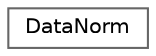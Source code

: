 digraph "Graphical Class Hierarchy"
{
 // LATEX_PDF_SIZE
  bgcolor="transparent";
  edge [fontname=Helvetica,fontsize=10,labelfontname=Helvetica,labelfontsize=10];
  node [fontname=Helvetica,fontsize=10,shape=box,height=0.2,width=0.4];
  rankdir="LR";
  Node0 [label="DataNorm",height=0.2,width=0.4,color="grey40", fillcolor="white", style="filled",URL="$class_data_norm.html",tooltip="Normalized data point."];
}
